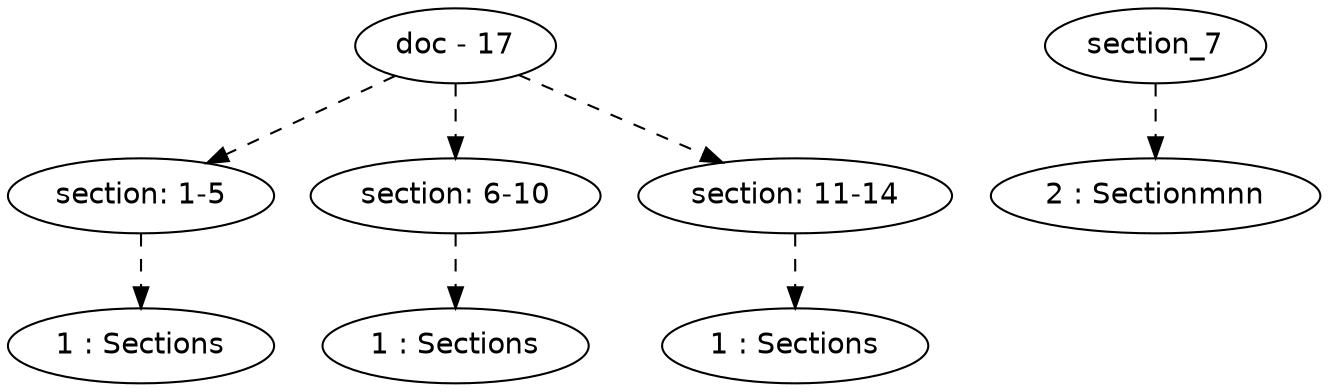 digraph hierarchy {

node [fontname=Helvetica]
edge [style=dashed]

doc_0 [label="doc - 17"]


doc_0 -> { section_1 section_2 section_3}
{rank=same; section_1 section_2 section_3}

section_1 [label="section: 1-5"]

section_2 [label="section: 6-10"]

section_3 [label="section: 11-14"]


section_1 -> { header_4}
{rank=same; header_4}

header_4 [label="1 : Sections"]


section_2 -> { header_5}
{rank=same; header_5}

header_5 [label="1 : Sections"]


section_3 -> { header_6}
{rank=same; header_6}

header_6 [label="1 : Sections"]


section_7 -> { header_8}
{rank=same; header_8}

header_8 [label="2 : Sectionmnn"]



}
